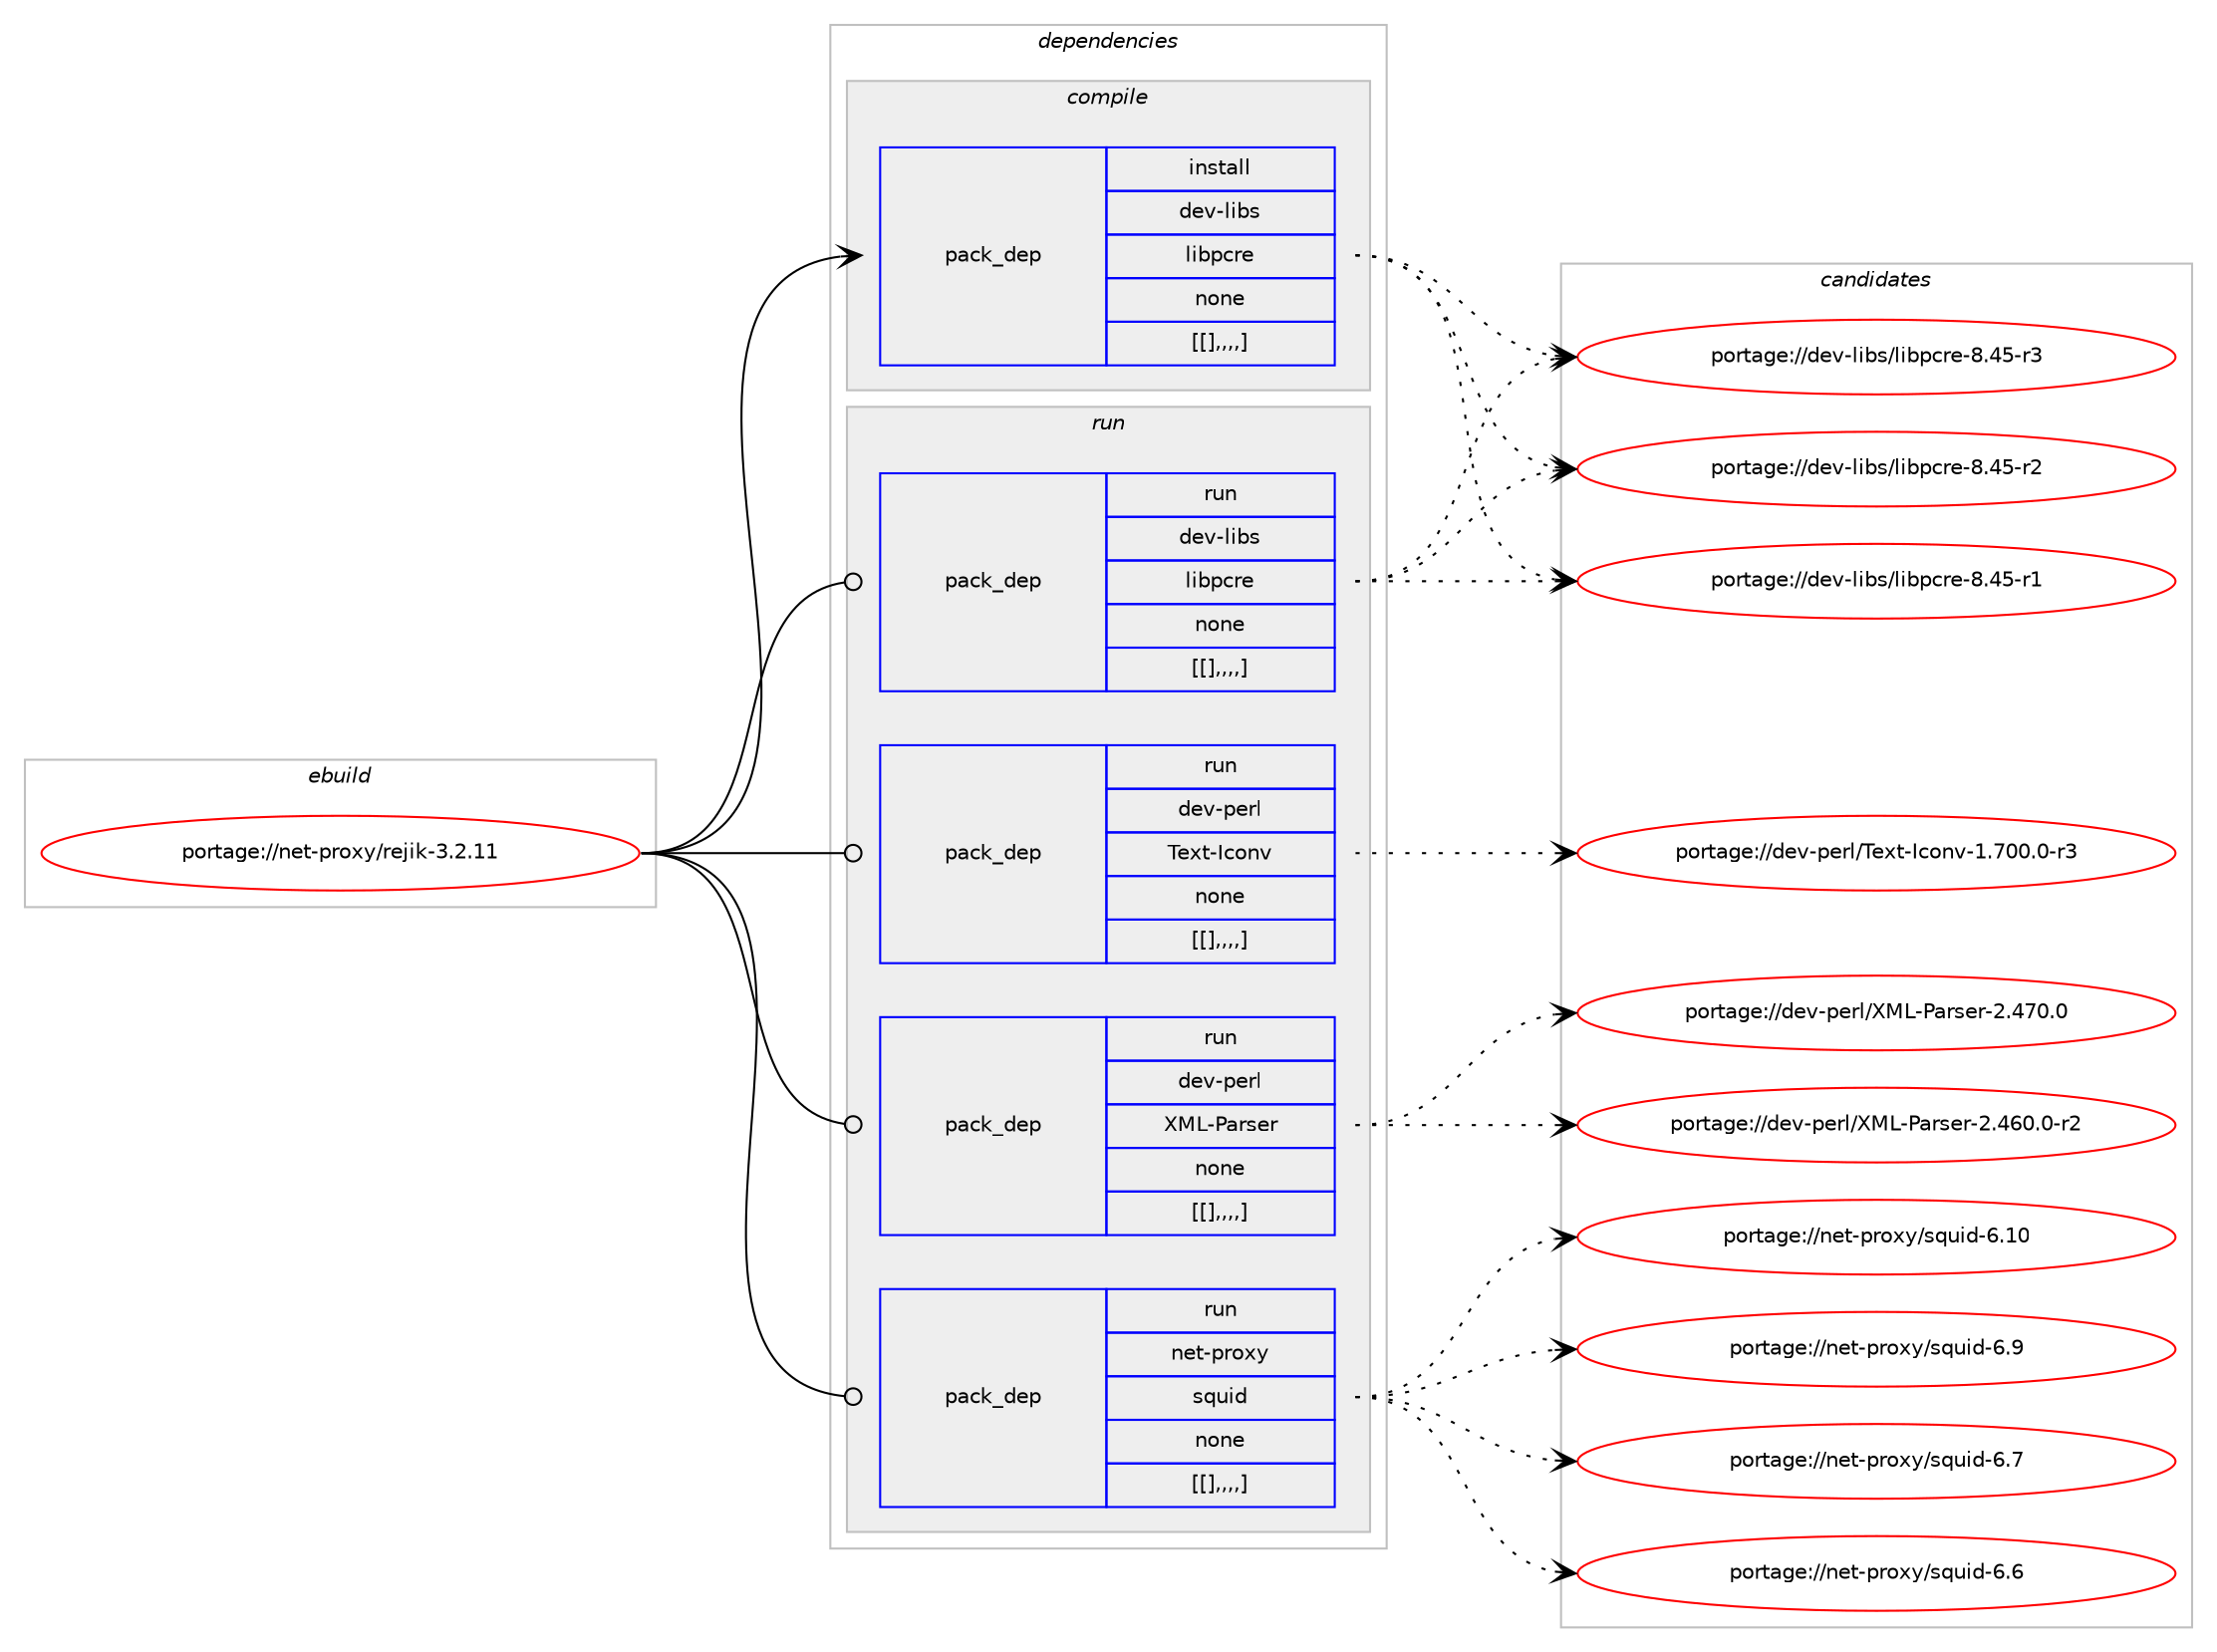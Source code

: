 digraph prolog {

# *************
# Graph options
# *************

newrank=true;
concentrate=true;
compound=true;
graph [rankdir=LR,fontname=Helvetica,fontsize=10,ranksep=1.5];#, ranksep=2.5, nodesep=0.2];
edge  [arrowhead=vee];
node  [fontname=Helvetica,fontsize=10];

# **********
# The ebuild
# **********

subgraph cluster_leftcol {
color=gray;
label=<<i>ebuild</i>>;
id [label="portage://net-proxy/rejik-3.2.11", color=red, width=4, href="../net-proxy/rejik-3.2.11.svg"];
}

# ****************
# The dependencies
# ****************

subgraph cluster_midcol {
color=gray;
label=<<i>dependencies</i>>;
subgraph cluster_compile {
fillcolor="#eeeeee";
style=filled;
label=<<i>compile</i>>;
subgraph pack292174 {
dependency400552 [label=<<TABLE BORDER="0" CELLBORDER="1" CELLSPACING="0" CELLPADDING="4" WIDTH="220"><TR><TD ROWSPAN="6" CELLPADDING="30">pack_dep</TD></TR><TR><TD WIDTH="110">install</TD></TR><TR><TD>dev-libs</TD></TR><TR><TD>libpcre</TD></TR><TR><TD>none</TD></TR><TR><TD>[[],,,,]</TD></TR></TABLE>>, shape=none, color=blue];
}
id:e -> dependency400552:w [weight=20,style="solid",arrowhead="vee"];
}
subgraph cluster_compileandrun {
fillcolor="#eeeeee";
style=filled;
label=<<i>compile and run</i>>;
}
subgraph cluster_run {
fillcolor="#eeeeee";
style=filled;
label=<<i>run</i>>;
subgraph pack292175 {
dependency400553 [label=<<TABLE BORDER="0" CELLBORDER="1" CELLSPACING="0" CELLPADDING="4" WIDTH="220"><TR><TD ROWSPAN="6" CELLPADDING="30">pack_dep</TD></TR><TR><TD WIDTH="110">run</TD></TR><TR><TD>dev-libs</TD></TR><TR><TD>libpcre</TD></TR><TR><TD>none</TD></TR><TR><TD>[[],,,,]</TD></TR></TABLE>>, shape=none, color=blue];
}
id:e -> dependency400553:w [weight=20,style="solid",arrowhead="odot"];
subgraph pack292176 {
dependency400554 [label=<<TABLE BORDER="0" CELLBORDER="1" CELLSPACING="0" CELLPADDING="4" WIDTH="220"><TR><TD ROWSPAN="6" CELLPADDING="30">pack_dep</TD></TR><TR><TD WIDTH="110">run</TD></TR><TR><TD>dev-perl</TD></TR><TR><TD>Text-Iconv</TD></TR><TR><TD>none</TD></TR><TR><TD>[[],,,,]</TD></TR></TABLE>>, shape=none, color=blue];
}
id:e -> dependency400554:w [weight=20,style="solid",arrowhead="odot"];
subgraph pack292177 {
dependency400555 [label=<<TABLE BORDER="0" CELLBORDER="1" CELLSPACING="0" CELLPADDING="4" WIDTH="220"><TR><TD ROWSPAN="6" CELLPADDING="30">pack_dep</TD></TR><TR><TD WIDTH="110">run</TD></TR><TR><TD>dev-perl</TD></TR><TR><TD>XML-Parser</TD></TR><TR><TD>none</TD></TR><TR><TD>[[],,,,]</TD></TR></TABLE>>, shape=none, color=blue];
}
id:e -> dependency400555:w [weight=20,style="solid",arrowhead="odot"];
subgraph pack292178 {
dependency400556 [label=<<TABLE BORDER="0" CELLBORDER="1" CELLSPACING="0" CELLPADDING="4" WIDTH="220"><TR><TD ROWSPAN="6" CELLPADDING="30">pack_dep</TD></TR><TR><TD WIDTH="110">run</TD></TR><TR><TD>net-proxy</TD></TR><TR><TD>squid</TD></TR><TR><TD>none</TD></TR><TR><TD>[[],,,,]</TD></TR></TABLE>>, shape=none, color=blue];
}
id:e -> dependency400556:w [weight=20,style="solid",arrowhead="odot"];
}
}

# **************
# The candidates
# **************

subgraph cluster_choices {
rank=same;
color=gray;
label=<<i>candidates</i>>;

subgraph choice292174 {
color=black;
nodesep=1;
choice100101118451081059811547108105981129911410145564652534511451 [label="portage://dev-libs/libpcre-8.45-r3", color=red, width=4,href="../dev-libs/libpcre-8.45-r3.svg"];
choice100101118451081059811547108105981129911410145564652534511450 [label="portage://dev-libs/libpcre-8.45-r2", color=red, width=4,href="../dev-libs/libpcre-8.45-r2.svg"];
choice100101118451081059811547108105981129911410145564652534511449 [label="portage://dev-libs/libpcre-8.45-r1", color=red, width=4,href="../dev-libs/libpcre-8.45-r1.svg"];
dependency400552:e -> choice100101118451081059811547108105981129911410145564652534511451:w [style=dotted,weight="100"];
dependency400552:e -> choice100101118451081059811547108105981129911410145564652534511450:w [style=dotted,weight="100"];
dependency400552:e -> choice100101118451081059811547108105981129911410145564652534511449:w [style=dotted,weight="100"];
}
subgraph choice292175 {
color=black;
nodesep=1;
choice100101118451081059811547108105981129911410145564652534511451 [label="portage://dev-libs/libpcre-8.45-r3", color=red, width=4,href="../dev-libs/libpcre-8.45-r3.svg"];
choice100101118451081059811547108105981129911410145564652534511450 [label="portage://dev-libs/libpcre-8.45-r2", color=red, width=4,href="../dev-libs/libpcre-8.45-r2.svg"];
choice100101118451081059811547108105981129911410145564652534511449 [label="portage://dev-libs/libpcre-8.45-r1", color=red, width=4,href="../dev-libs/libpcre-8.45-r1.svg"];
dependency400553:e -> choice100101118451081059811547108105981129911410145564652534511451:w [style=dotted,weight="100"];
dependency400553:e -> choice100101118451081059811547108105981129911410145564652534511450:w [style=dotted,weight="100"];
dependency400553:e -> choice100101118451081059811547108105981129911410145564652534511449:w [style=dotted,weight="100"];
}
subgraph choice292176 {
color=black;
nodesep=1;
choice10010111845112101114108478410112011645739911111011845494655484846484511451 [label="portage://dev-perl/Text-Iconv-1.700.0-r3", color=red, width=4,href="../dev-perl/Text-Iconv-1.700.0-r3.svg"];
dependency400554:e -> choice10010111845112101114108478410112011645739911111011845494655484846484511451:w [style=dotted,weight="100"];
}
subgraph choice292177 {
color=black;
nodesep=1;
choice10010111845112101114108478877764580971141151011144550465255484648 [label="portage://dev-perl/XML-Parser-2.470.0", color=red, width=4,href="../dev-perl/XML-Parser-2.470.0.svg"];
choice100101118451121011141084788777645809711411510111445504652544846484511450 [label="portage://dev-perl/XML-Parser-2.460.0-r2", color=red, width=4,href="../dev-perl/XML-Parser-2.460.0-r2.svg"];
dependency400555:e -> choice10010111845112101114108478877764580971141151011144550465255484648:w [style=dotted,weight="100"];
dependency400555:e -> choice100101118451121011141084788777645809711411510111445504652544846484511450:w [style=dotted,weight="100"];
}
subgraph choice292178 {
color=black;
nodesep=1;
choice11010111645112114111120121471151131171051004554464948 [label="portage://net-proxy/squid-6.10", color=red, width=4,href="../net-proxy/squid-6.10.svg"];
choice110101116451121141111201214711511311710510045544657 [label="portage://net-proxy/squid-6.9", color=red, width=4,href="../net-proxy/squid-6.9.svg"];
choice110101116451121141111201214711511311710510045544655 [label="portage://net-proxy/squid-6.7", color=red, width=4,href="../net-proxy/squid-6.7.svg"];
choice110101116451121141111201214711511311710510045544654 [label="portage://net-proxy/squid-6.6", color=red, width=4,href="../net-proxy/squid-6.6.svg"];
dependency400556:e -> choice11010111645112114111120121471151131171051004554464948:w [style=dotted,weight="100"];
dependency400556:e -> choice110101116451121141111201214711511311710510045544657:w [style=dotted,weight="100"];
dependency400556:e -> choice110101116451121141111201214711511311710510045544655:w [style=dotted,weight="100"];
dependency400556:e -> choice110101116451121141111201214711511311710510045544654:w [style=dotted,weight="100"];
}
}

}
